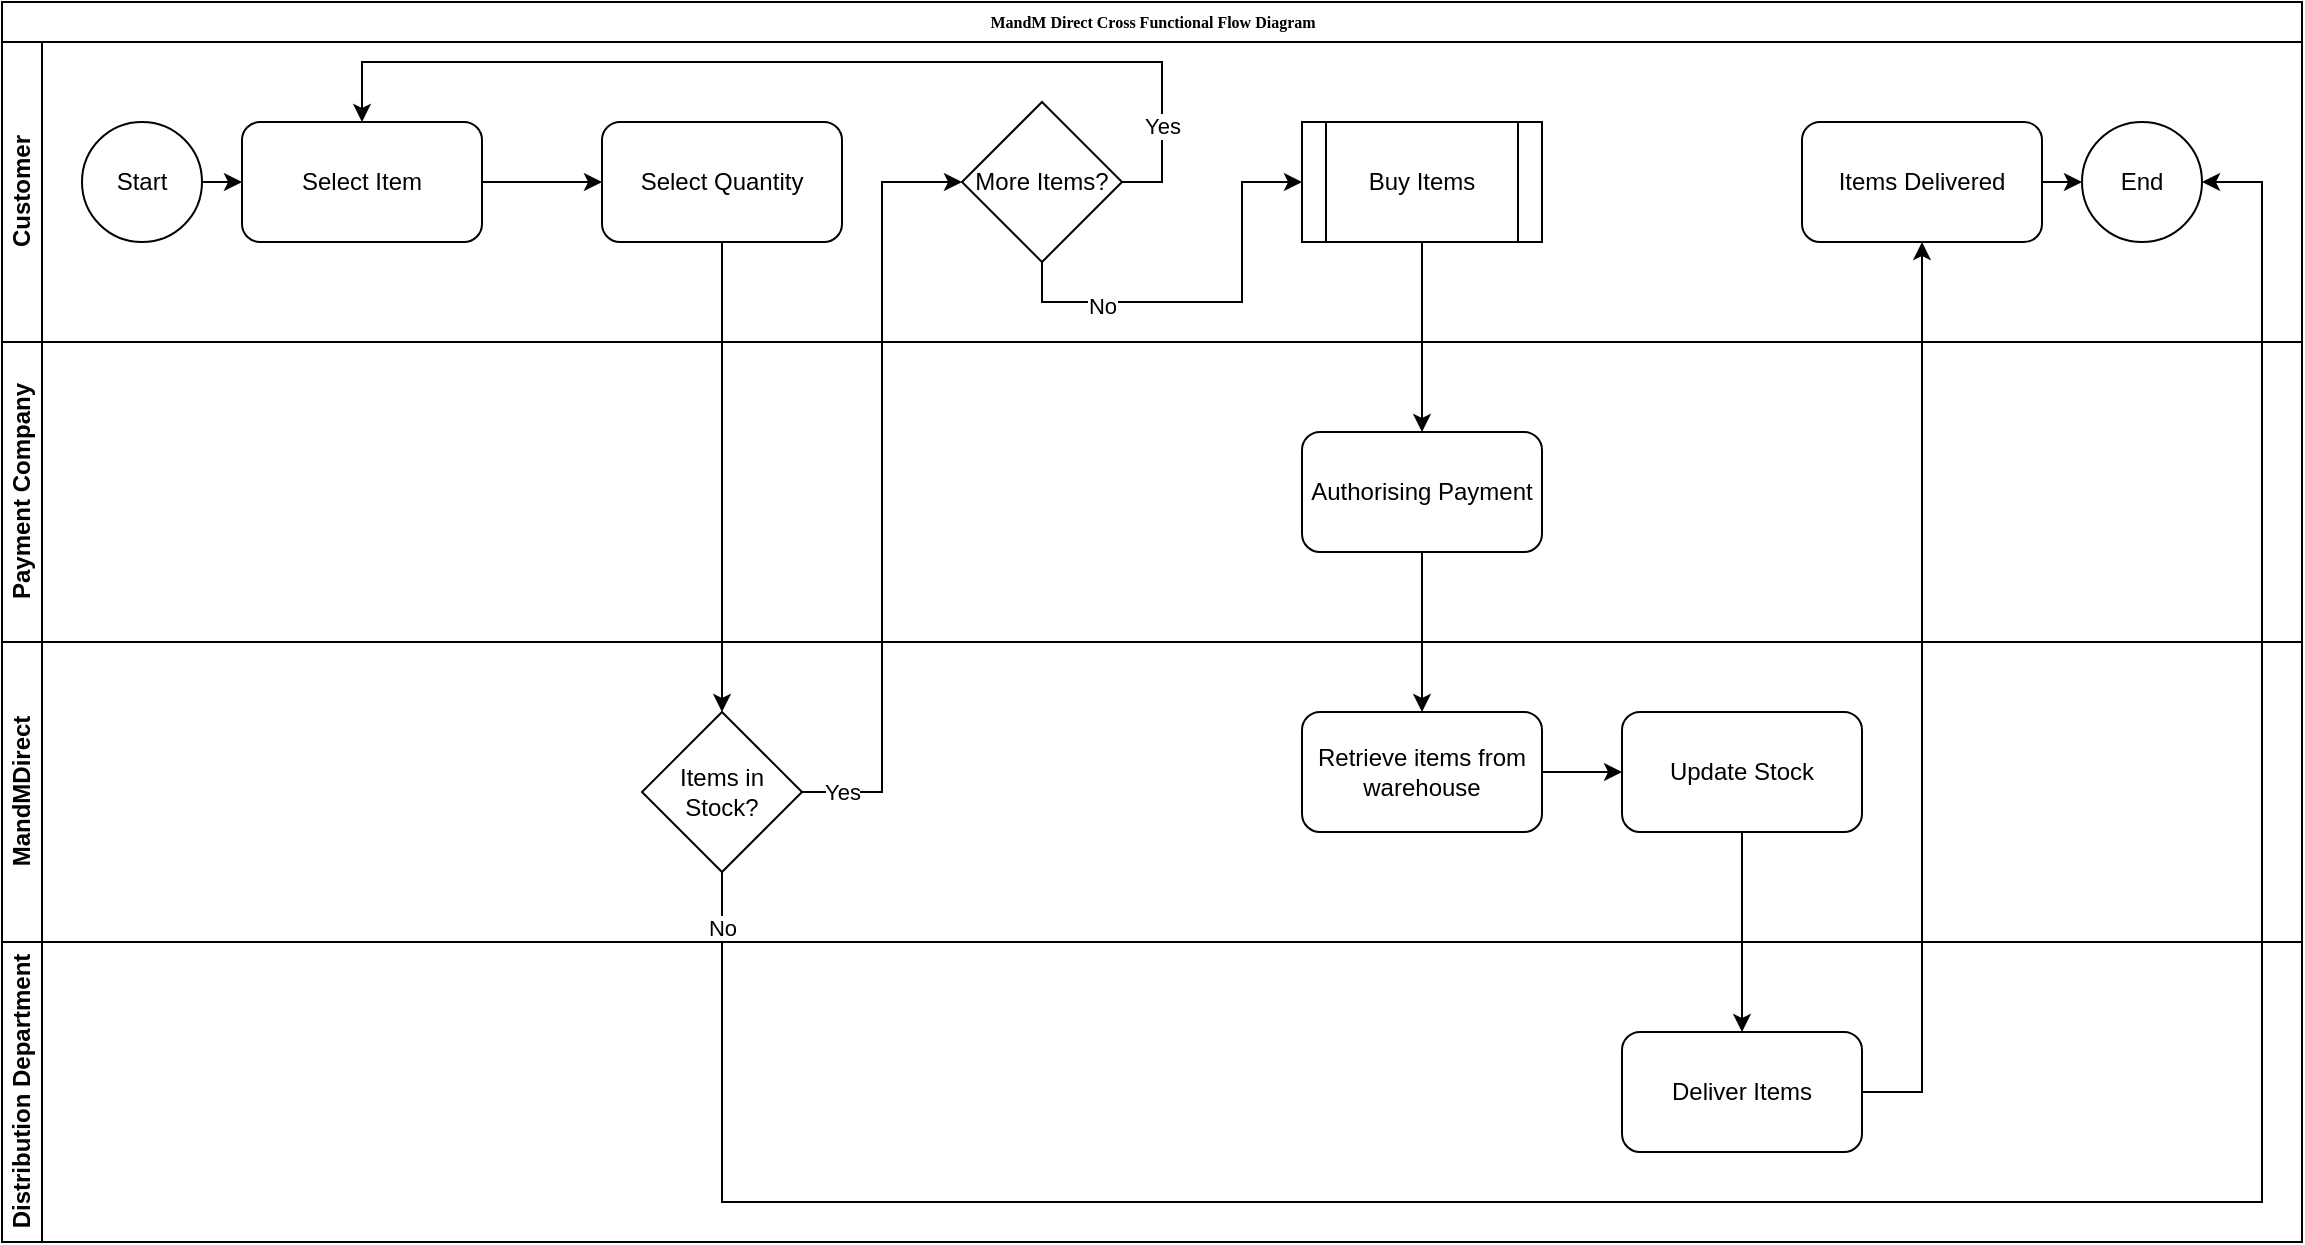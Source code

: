 <mxfile version="15.4.3" type="github">
  <diagram name="Page-1" id="c7488fd3-1785-93aa-aadb-54a6760d102a">
    <mxGraphModel dx="1483" dy="781" grid="1" gridSize="10" guides="1" tooltips="1" connect="1" arrows="1" fold="1" page="1" pageScale="1" pageWidth="1100" pageHeight="850" background="none" math="0" shadow="0">
      <root>
        <mxCell id="0" />
        <mxCell id="1" parent="0" />
        <mxCell id="2b4e8129b02d487f-1" value="MandM Direct Cross Functional Flow Diagram" style="swimlane;html=1;childLayout=stackLayout;horizontal=1;startSize=20;horizontalStack=0;rounded=0;shadow=0;labelBackgroundColor=none;strokeWidth=1;fontFamily=Verdana;fontSize=8;align=center;" parent="1" vertex="1">
          <mxGeometry x="180" y="70" width="1150" height="470" as="geometry" />
        </mxCell>
        <mxCell id="2b4e8129b02d487f-2" value="Customer" style="swimlane;html=1;startSize=20;horizontal=0;" parent="2b4e8129b02d487f-1" vertex="1">
          <mxGeometry y="20" width="1150" height="150" as="geometry" />
        </mxCell>
        <mxCell id="Obyj6pb3WfSG6S7AB-y4-52" style="edgeStyle=none;rounded=0;orthogonalLoop=1;jettySize=auto;html=1;exitX=1;exitY=0.5;exitDx=0;exitDy=0;entryX=0;entryY=0.5;entryDx=0;entryDy=0;" edge="1" parent="2b4e8129b02d487f-2" source="Obyj6pb3WfSG6S7AB-y4-9" target="Obyj6pb3WfSG6S7AB-y4-39">
          <mxGeometry relative="1" as="geometry" />
        </mxCell>
        <mxCell id="Obyj6pb3WfSG6S7AB-y4-9" value="Start" style="ellipse;whiteSpace=wrap;html=1;aspect=fixed;" vertex="1" parent="2b4e8129b02d487f-2">
          <mxGeometry x="40" y="40" width="60" height="60" as="geometry" />
        </mxCell>
        <mxCell id="Obyj6pb3WfSG6S7AB-y4-15" value="End" style="ellipse;whiteSpace=wrap;html=1;aspect=fixed;" vertex="1" parent="2b4e8129b02d487f-2">
          <mxGeometry x="1040" y="40" width="60" height="60" as="geometry" />
        </mxCell>
        <mxCell id="Obyj6pb3WfSG6S7AB-y4-19" value="Buy Items" style="shape=process;whiteSpace=wrap;html=1;backgroundOutline=1;" vertex="1" parent="2b4e8129b02d487f-2">
          <mxGeometry x="650" y="40" width="120" height="60" as="geometry" />
        </mxCell>
        <mxCell id="Obyj6pb3WfSG6S7AB-y4-53" style="edgeStyle=none;rounded=0;orthogonalLoop=1;jettySize=auto;html=1;exitX=1;exitY=0.5;exitDx=0;exitDy=0;" edge="1" parent="2b4e8129b02d487f-2" source="Obyj6pb3WfSG6S7AB-y4-39" target="Obyj6pb3WfSG6S7AB-y4-50">
          <mxGeometry relative="1" as="geometry" />
        </mxCell>
        <mxCell id="Obyj6pb3WfSG6S7AB-y4-39" value="Select Item" style="rounded=1;whiteSpace=wrap;html=1;" vertex="1" parent="2b4e8129b02d487f-2">
          <mxGeometry x="120" y="40" width="120" height="60" as="geometry" />
        </mxCell>
        <mxCell id="Obyj6pb3WfSG6S7AB-y4-50" value="Select Quantity" style="rounded=1;whiteSpace=wrap;html=1;" vertex="1" parent="2b4e8129b02d487f-2">
          <mxGeometry x="300" y="40" width="120" height="60" as="geometry" />
        </mxCell>
        <mxCell id="Obyj6pb3WfSG6S7AB-y4-58" style="edgeStyle=none;rounded=0;orthogonalLoop=1;jettySize=auto;html=1;exitX=1;exitY=0.5;exitDx=0;exitDy=0;entryX=0;entryY=0.5;entryDx=0;entryDy=0;" edge="1" parent="2b4e8129b02d487f-2" source="Obyj6pb3WfSG6S7AB-y4-57" target="Obyj6pb3WfSG6S7AB-y4-15">
          <mxGeometry relative="1" as="geometry" />
        </mxCell>
        <mxCell id="Obyj6pb3WfSG6S7AB-y4-57" value="Items Delivered" style="rounded=1;whiteSpace=wrap;html=1;" vertex="1" parent="2b4e8129b02d487f-2">
          <mxGeometry x="900" y="40" width="120" height="60" as="geometry" />
        </mxCell>
        <mxCell id="Obyj6pb3WfSG6S7AB-y4-60" value="Yes" style="edgeStyle=none;rounded=0;orthogonalLoop=1;jettySize=auto;html=1;exitX=1;exitY=0.5;exitDx=0;exitDy=0;entryX=0.5;entryY=0;entryDx=0;entryDy=0;" edge="1" parent="2b4e8129b02d487f-2" source="Obyj6pb3WfSG6S7AB-y4-59" target="Obyj6pb3WfSG6S7AB-y4-39">
          <mxGeometry x="-0.81" relative="1" as="geometry">
            <Array as="points">
              <mxPoint x="580" y="70" />
              <mxPoint x="580" y="10" />
              <mxPoint x="180" y="10" />
            </Array>
            <mxPoint as="offset" />
          </mxGeometry>
        </mxCell>
        <mxCell id="Obyj6pb3WfSG6S7AB-y4-63" value="No" style="edgeStyle=none;rounded=0;orthogonalLoop=1;jettySize=auto;html=1;exitX=0.5;exitY=1;exitDx=0;exitDy=0;entryX=0;entryY=0.5;entryDx=0;entryDy=0;" edge="1" parent="2b4e8129b02d487f-2" source="Obyj6pb3WfSG6S7AB-y4-59" target="Obyj6pb3WfSG6S7AB-y4-19">
          <mxGeometry x="-0.53" y="-2" relative="1" as="geometry">
            <Array as="points">
              <mxPoint x="520" y="130" />
              <mxPoint x="620" y="130" />
              <mxPoint x="620" y="70" />
            </Array>
            <mxPoint as="offset" />
          </mxGeometry>
        </mxCell>
        <mxCell id="Obyj6pb3WfSG6S7AB-y4-59" value="More Items?" style="rhombus;whiteSpace=wrap;html=1;" vertex="1" parent="2b4e8129b02d487f-2">
          <mxGeometry x="480" y="30" width="80" height="80" as="geometry" />
        </mxCell>
        <mxCell id="2b4e8129b02d487f-4" value="Payment Company" style="swimlane;html=1;startSize=20;horizontal=0;" parent="2b4e8129b02d487f-1" vertex="1">
          <mxGeometry y="170" width="1150" height="150" as="geometry" />
        </mxCell>
        <mxCell id="Obyj6pb3WfSG6S7AB-y4-22" value="Authorising Payment" style="rounded=1;whiteSpace=wrap;html=1;" vertex="1" parent="2b4e8129b02d487f-4">
          <mxGeometry x="650" y="45" width="120" height="60" as="geometry" />
        </mxCell>
        <mxCell id="2b4e8129b02d487f-3" value="MandMDirect" style="swimlane;html=1;startSize=20;horizontal=0;" parent="2b4e8129b02d487f-1" vertex="1">
          <mxGeometry y="320" width="1150" height="150" as="geometry" />
        </mxCell>
        <mxCell id="Obyj6pb3WfSG6S7AB-y4-30" style="edgeStyle=none;rounded=0;orthogonalLoop=1;jettySize=auto;html=1;exitX=1;exitY=0.5;exitDx=0;exitDy=0;entryX=0;entryY=0.5;entryDx=0;entryDy=0;" edge="1" parent="2b4e8129b02d487f-3" source="Obyj6pb3WfSG6S7AB-y4-29" target="Obyj6pb3WfSG6S7AB-y4-28">
          <mxGeometry relative="1" as="geometry" />
        </mxCell>
        <mxCell id="Obyj6pb3WfSG6S7AB-y4-29" value="Retrieve items from warehouse" style="rounded=1;whiteSpace=wrap;html=1;" vertex="1" parent="2b4e8129b02d487f-3">
          <mxGeometry x="650" y="35" width="120" height="60" as="geometry" />
        </mxCell>
        <mxCell id="Obyj6pb3WfSG6S7AB-y4-28" value="Update Stock" style="rounded=1;whiteSpace=wrap;html=1;" vertex="1" parent="2b4e8129b02d487f-3">
          <mxGeometry x="810" y="35" width="120" height="60" as="geometry" />
        </mxCell>
        <mxCell id="Obyj6pb3WfSG6S7AB-y4-33" value="Items in Stock?" style="rhombus;whiteSpace=wrap;html=1;" vertex="1" parent="2b4e8129b02d487f-3">
          <mxGeometry x="320" y="35" width="80" height="80" as="geometry" />
        </mxCell>
        <mxCell id="Obyj6pb3WfSG6S7AB-y4-36" style="edgeStyle=none;rounded=0;orthogonalLoop=1;jettySize=auto;html=1;exitX=0.5;exitY=1;exitDx=0;exitDy=0;entryX=0.5;entryY=0;entryDx=0;entryDy=0;" edge="1" parent="2b4e8129b02d487f-1" source="Obyj6pb3WfSG6S7AB-y4-22" target="Obyj6pb3WfSG6S7AB-y4-29">
          <mxGeometry relative="1" as="geometry" />
        </mxCell>
        <mxCell id="Obyj6pb3WfSG6S7AB-y4-37" value="No" style="edgeStyle=none;rounded=0;orthogonalLoop=1;jettySize=auto;html=1;exitX=0.5;exitY=1;exitDx=0;exitDy=0;entryX=1;entryY=0.5;entryDx=0;entryDy=0;" edge="1" parent="2b4e8129b02d487f-1" source="Obyj6pb3WfSG6S7AB-y4-33" target="Obyj6pb3WfSG6S7AB-y4-15">
          <mxGeometry x="-0.963" relative="1" as="geometry">
            <Array as="points">
              <mxPoint x="360" y="600" />
              <mxPoint x="1130" y="600" />
              <mxPoint x="1130" y="90" />
            </Array>
            <mxPoint as="offset" />
          </mxGeometry>
        </mxCell>
        <mxCell id="Obyj6pb3WfSG6S7AB-y4-54" style="edgeStyle=none;rounded=0;orthogonalLoop=1;jettySize=auto;html=1;exitX=0.5;exitY=1;exitDx=0;exitDy=0;entryX=0.5;entryY=0;entryDx=0;entryDy=0;" edge="1" parent="2b4e8129b02d487f-1" source="Obyj6pb3WfSG6S7AB-y4-50" target="Obyj6pb3WfSG6S7AB-y4-33">
          <mxGeometry relative="1" as="geometry" />
        </mxCell>
        <mxCell id="Obyj6pb3WfSG6S7AB-y4-56" style="edgeStyle=none;rounded=0;orthogonalLoop=1;jettySize=auto;html=1;exitX=0.5;exitY=1;exitDx=0;exitDy=0;entryX=0.5;entryY=0;entryDx=0;entryDy=0;" edge="1" parent="2b4e8129b02d487f-1" source="Obyj6pb3WfSG6S7AB-y4-19" target="Obyj6pb3WfSG6S7AB-y4-22">
          <mxGeometry relative="1" as="geometry" />
        </mxCell>
        <mxCell id="Obyj6pb3WfSG6S7AB-y4-61" value="Yes" style="edgeStyle=none;rounded=0;orthogonalLoop=1;jettySize=auto;html=1;exitX=1;exitY=0.5;exitDx=0;exitDy=0;" edge="1" parent="2b4e8129b02d487f-1" source="Obyj6pb3WfSG6S7AB-y4-33">
          <mxGeometry x="-0.896" relative="1" as="geometry">
            <mxPoint x="480" y="90" as="targetPoint" />
            <Array as="points">
              <mxPoint x="440" y="395" />
              <mxPoint x="440" y="90" />
            </Array>
            <mxPoint as="offset" />
          </mxGeometry>
        </mxCell>
        <mxCell id="Obyj6pb3WfSG6S7AB-y4-1" value="Distribution Department" style="swimlane;html=1;startSize=20;horizontal=0;" vertex="1" parent="1">
          <mxGeometry x="180" y="540" width="1150" height="150" as="geometry" />
        </mxCell>
        <mxCell id="Obyj6pb3WfSG6S7AB-y4-27" value="Deliver Items" style="rounded=1;whiteSpace=wrap;html=1;" vertex="1" parent="Obyj6pb3WfSG6S7AB-y4-1">
          <mxGeometry x="810" y="45" width="120" height="60" as="geometry" />
        </mxCell>
        <mxCell id="Obyj6pb3WfSG6S7AB-y4-31" style="edgeStyle=none;rounded=0;orthogonalLoop=1;jettySize=auto;html=1;exitX=0.5;exitY=1;exitDx=0;exitDy=0;entryX=0.5;entryY=0;entryDx=0;entryDy=0;" edge="1" parent="1" source="Obyj6pb3WfSG6S7AB-y4-28" target="Obyj6pb3WfSG6S7AB-y4-27">
          <mxGeometry relative="1" as="geometry" />
        </mxCell>
        <mxCell id="Obyj6pb3WfSG6S7AB-y4-32" style="edgeStyle=none;rounded=0;orthogonalLoop=1;jettySize=auto;html=1;exitX=1;exitY=0.5;exitDx=0;exitDy=0;" edge="1" parent="1" source="Obyj6pb3WfSG6S7AB-y4-27" target="Obyj6pb3WfSG6S7AB-y4-57">
          <mxGeometry relative="1" as="geometry">
            <mxPoint x="1280" y="180" as="targetPoint" />
            <Array as="points">
              <mxPoint x="1140" y="615" />
            </Array>
          </mxGeometry>
        </mxCell>
      </root>
    </mxGraphModel>
  </diagram>
</mxfile>
